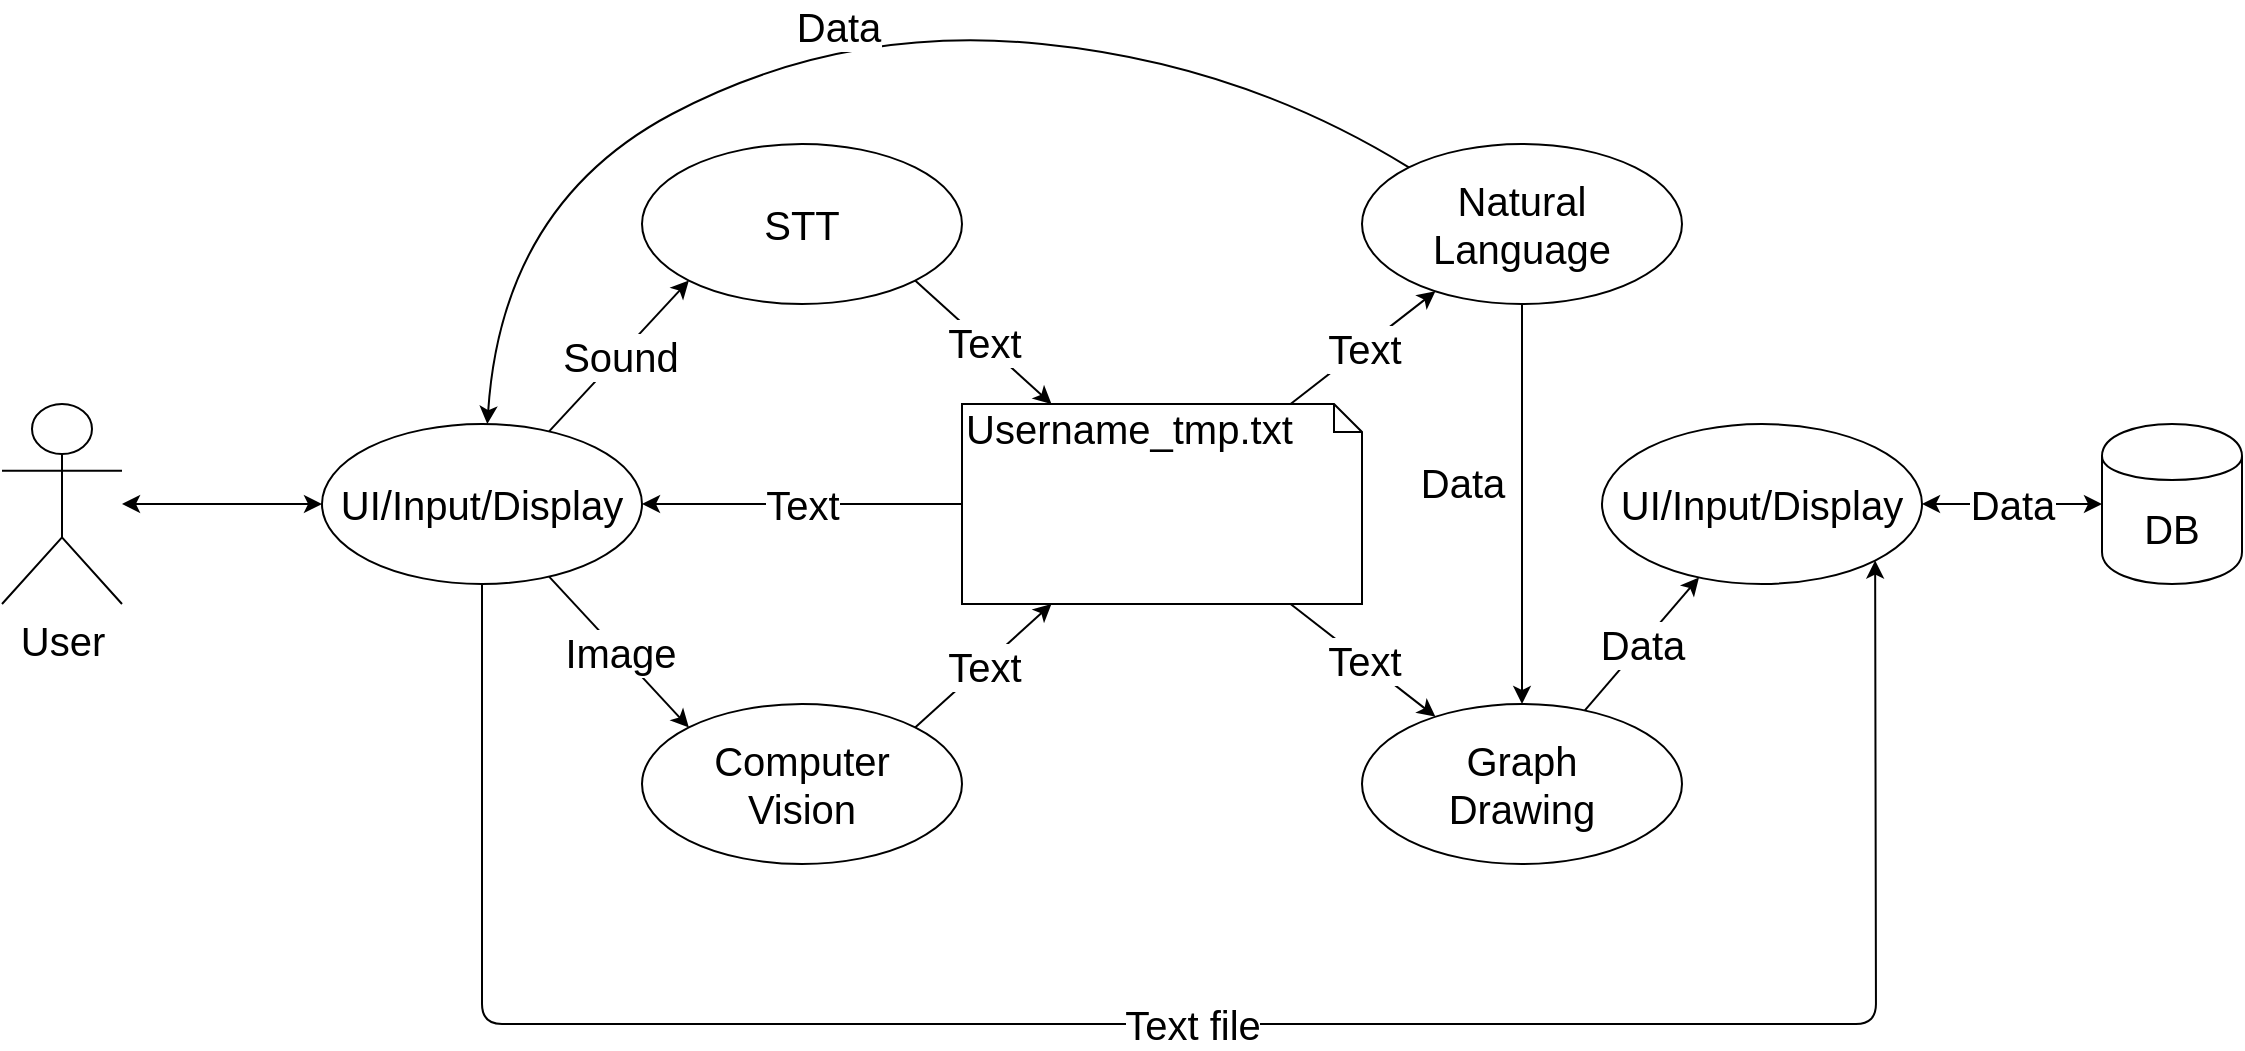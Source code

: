 <mxfile version="12.9.9" type="device"><diagram id="j4urGEbbc-N8vp3gL71Y" name="Page-1"><mxGraphModel dx="1314" dy="2100" grid="1" gridSize="10" guides="1" tooltips="1" connect="1" arrows="1" fold="1" page="1" pageScale="1" pageWidth="1169" pageHeight="827" math="0" shadow="0"><root><mxCell id="0"/><mxCell id="1" parent="0"/><mxCell id="zLlFVgc_bHuvh10YCe1o-2" value="&lt;font style=&quot;font-size: 20px&quot;&gt;User&lt;/font&gt;" style="shape=umlActor;verticalLabelPosition=bottom;labelBackgroundColor=#ffffff;verticalAlign=top;html=1;outlineConnect=0;" vertex="1" parent="1"><mxGeometry x="20" y="330" width="60" height="100" as="geometry"/></mxCell><mxCell id="zLlFVgc_bHuvh10YCe1o-4" value="&lt;font style=&quot;font-size: 20px&quot;&gt;UI/Input/Display&lt;/font&gt;" style="ellipse;whiteSpace=wrap;html=1;" vertex="1" parent="1"><mxGeometry x="180" y="340" width="160" height="80" as="geometry"/></mxCell><mxCell id="zLlFVgc_bHuvh10YCe1o-7" value="" style="endArrow=classic;startArrow=classic;html=1;entryX=0;entryY=0.5;entryDx=0;entryDy=0;strokeWidth=1;" edge="1" parent="1" source="zLlFVgc_bHuvh10YCe1o-2" target="zLlFVgc_bHuvh10YCe1o-4"><mxGeometry width="50" height="50" relative="1" as="geometry"><mxPoint x="190" y="440" as="sourcePoint"/><mxPoint x="240" y="390" as="targetPoint"/></mxGeometry></mxCell><mxCell id="zLlFVgc_bHuvh10YCe1o-8" value="&lt;span style=&quot;font-size: 20px&quot;&gt;STT&lt;/span&gt;" style="ellipse;whiteSpace=wrap;html=1;" vertex="1" parent="1"><mxGeometry x="340" y="200" width="160" height="80" as="geometry"/></mxCell><mxCell id="zLlFVgc_bHuvh10YCe1o-9" value="&lt;font style=&quot;font-size: 20px&quot;&gt;Computer&lt;br&gt;Vision&lt;br&gt;&lt;/font&gt;" style="ellipse;whiteSpace=wrap;html=1;" vertex="1" parent="1"><mxGeometry x="340" y="480" width="160" height="80" as="geometry"/></mxCell><mxCell id="zLlFVgc_bHuvh10YCe1o-16" value="&lt;font style=&quot;font-size: 20px&quot;&gt;Username_tmp.txt&lt;/font&gt;" style="shape=note;whiteSpace=wrap;html=1;size=14;verticalAlign=top;align=left;spacingTop=-6;fontSize=13;" vertex="1" parent="1"><mxGeometry x="500" y="330" width="200" height="100" as="geometry"/></mxCell><mxCell id="zLlFVgc_bHuvh10YCe1o-17" value="&lt;font style=&quot;font-size: 20px&quot;&gt;Graph&lt;br&gt;Drawing&lt;br&gt;&lt;/font&gt;" style="ellipse;whiteSpace=wrap;html=1;" vertex="1" parent="1"><mxGeometry x="700" y="480" width="160" height="80" as="geometry"/></mxCell><mxCell id="zLlFVgc_bHuvh10YCe1o-18" value="&lt;font style=&quot;font-size: 20px&quot;&gt;Natural Language&lt;br&gt;&lt;/font&gt;" style="ellipse;whiteSpace=wrap;html=1;" vertex="1" parent="1"><mxGeometry x="700" y="200" width="160" height="80" as="geometry"/></mxCell><mxCell id="zLlFVgc_bHuvh10YCe1o-19" value="&lt;font style=&quot;font-size: 20px&quot;&gt;UI/Input/Display&lt;/font&gt;" style="ellipse;whiteSpace=wrap;html=1;" vertex="1" parent="1"><mxGeometry x="820" y="340" width="160" height="80" as="geometry"/></mxCell><mxCell id="zLlFVgc_bHuvh10YCe1o-20" value="&lt;font style=&quot;font-size: 20px&quot;&gt;DB&lt;/font&gt;" style="shape=cylinder;whiteSpace=wrap;html=1;boundedLbl=1;backgroundOutline=1;fontSize=13;" vertex="1" parent="1"><mxGeometry x="1070" y="340" width="70" height="80" as="geometry"/></mxCell><mxCell id="zLlFVgc_bHuvh10YCe1o-24" value="&lt;font style=&quot;font-size: 20px&quot;&gt;Sound&lt;/font&gt;" style="endArrow=classic;html=1;strokeWidth=1;fontSize=13;entryX=0;entryY=1;entryDx=0;entryDy=0;" edge="1" parent="1" source="zLlFVgc_bHuvh10YCe1o-4" target="zLlFVgc_bHuvh10YCe1o-8"><mxGeometry width="50" height="50" relative="1" as="geometry"><mxPoint x="304" y="350" as="sourcePoint"/><mxPoint x="290" y="250" as="targetPoint"/></mxGeometry></mxCell><mxCell id="zLlFVgc_bHuvh10YCe1o-25" value="&lt;font style=&quot;font-size: 20px&quot;&gt;Image&lt;/font&gt;" style="endArrow=classic;html=1;strokeWidth=1;fontSize=13;entryX=0;entryY=0;entryDx=0;entryDy=0;" edge="1" parent="1" source="zLlFVgc_bHuvh10YCe1o-4" target="zLlFVgc_bHuvh10YCe1o-9"><mxGeometry width="50" height="50" relative="1" as="geometry"><mxPoint x="350" y="430" as="sourcePoint"/><mxPoint x="400" y="380" as="targetPoint"/></mxGeometry></mxCell><mxCell id="zLlFVgc_bHuvh10YCe1o-28" value="&lt;font style=&quot;font-size: 20px&quot;&gt;Text&lt;/font&gt;" style="endArrow=classic;html=1;strokeWidth=1;fontSize=13;exitX=1;exitY=1;exitDx=0;exitDy=0;" edge="1" parent="1" source="zLlFVgc_bHuvh10YCe1o-8" target="zLlFVgc_bHuvh10YCe1o-16"><mxGeometry width="50" height="50" relative="1" as="geometry"><mxPoint x="510" y="430" as="sourcePoint"/><mxPoint x="560" y="380" as="targetPoint"/></mxGeometry></mxCell><mxCell id="zLlFVgc_bHuvh10YCe1o-29" value="&lt;font style=&quot;font-size: 20px&quot;&gt;Text&lt;/font&gt;" style="endArrow=classic;html=1;strokeWidth=1;fontSize=13;exitX=1;exitY=0;exitDx=0;exitDy=0;" edge="1" parent="1" source="zLlFVgc_bHuvh10YCe1o-9" target="zLlFVgc_bHuvh10YCe1o-16"><mxGeometry width="50" height="50" relative="1" as="geometry"><mxPoint x="465" y="410" as="sourcePoint"/><mxPoint x="530.769" y="320" as="targetPoint"/></mxGeometry></mxCell><mxCell id="zLlFVgc_bHuvh10YCe1o-32" value="&lt;font style=&quot;font-size: 20px&quot;&gt;Text&lt;/font&gt;" style="endArrow=classic;html=1;strokeWidth=1;fontSize=13;entryX=1;entryY=0.5;entryDx=0;entryDy=0;exitX=0;exitY=0.5;exitDx=0;exitDy=0;exitPerimeter=0;" edge="1" parent="1" source="zLlFVgc_bHuvh10YCe1o-16" target="zLlFVgc_bHuvh10YCe1o-4"><mxGeometry width="50" height="50" relative="1" as="geometry"><mxPoint x="510" y="430" as="sourcePoint"/><mxPoint x="560" y="380" as="targetPoint"/></mxGeometry></mxCell><mxCell id="zLlFVgc_bHuvh10YCe1o-35" value="&lt;font style=&quot;font-size: 20px&quot;&gt;Text&lt;/font&gt;" style="endArrow=classic;html=1;strokeWidth=1;fontSize=13;" edge="1" parent="1" source="zLlFVgc_bHuvh10YCe1o-16" target="zLlFVgc_bHuvh10YCe1o-18"><mxGeometry width="50" height="50" relative="1" as="geometry"><mxPoint x="550" y="430" as="sourcePoint"/><mxPoint x="600" y="380" as="targetPoint"/></mxGeometry></mxCell><mxCell id="zLlFVgc_bHuvh10YCe1o-36" value="&lt;font style=&quot;font-size: 20px&quot;&gt;Text&lt;/font&gt;" style="endArrow=classic;html=1;strokeWidth=1;fontSize=13;" edge="1" parent="1" source="zLlFVgc_bHuvh10YCe1o-16" target="zLlFVgc_bHuvh10YCe1o-17"><mxGeometry width="50" height="50" relative="1" as="geometry"><mxPoint x="550" y="430" as="sourcePoint"/><mxPoint x="600" y="380" as="targetPoint"/></mxGeometry></mxCell><mxCell id="zLlFVgc_bHuvh10YCe1o-37" value="&lt;font style=&quot;font-size: 20px&quot;&gt;Data&lt;/font&gt;" style="curved=1;endArrow=classic;html=1;strokeWidth=1;fontSize=13;exitX=0;exitY=0;exitDx=0;exitDy=0;" edge="1" parent="1" source="zLlFVgc_bHuvh10YCe1o-18" target="zLlFVgc_bHuvh10YCe1o-4"><mxGeometry width="50" height="50" relative="1" as="geometry"><mxPoint x="430" y="430" as="sourcePoint"/><mxPoint x="480" y="380" as="targetPoint"/><Array as="points"><mxPoint x="640" y="160"/><mxPoint x="440" y="140"/><mxPoint x="270" y="230"/></Array></mxGeometry></mxCell><mxCell id="zLlFVgc_bHuvh10YCe1o-38" value="&lt;font style=&quot;font-size: 20px&quot;&gt;Data&lt;/font&gt;" style="endArrow=classic;html=1;strokeWidth=1;fontSize=13;" edge="1" parent="1" source="zLlFVgc_bHuvh10YCe1o-17" target="zLlFVgc_bHuvh10YCe1o-19"><mxGeometry width="50" height="50" relative="1" as="geometry"><mxPoint x="860" y="450" as="sourcePoint"/><mxPoint x="770" y="380" as="targetPoint"/></mxGeometry></mxCell><mxCell id="zLlFVgc_bHuvh10YCe1o-39" value="&lt;font style=&quot;font-size: 20px&quot;&gt;Data&lt;/font&gt;" style="endArrow=classic;startArrow=classic;html=1;strokeWidth=1;fontSize=13;exitX=1;exitY=0.5;exitDx=0;exitDy=0;" edge="1" parent="1" source="zLlFVgc_bHuvh10YCe1o-19" target="zLlFVgc_bHuvh10YCe1o-20"><mxGeometry width="50" height="50" relative="1" as="geometry"><mxPoint x="720" y="430" as="sourcePoint"/><mxPoint x="770" y="380" as="targetPoint"/></mxGeometry></mxCell><mxCell id="zLlFVgc_bHuvh10YCe1o-40" value="&lt;font style=&quot;font-size: 20px&quot;&gt;Text file&lt;/font&gt;" style="endArrow=classic;html=1;strokeWidth=1;fontSize=13;exitX=0.5;exitY=1;exitDx=0;exitDy=0;entryX=1;entryY=1;entryDx=0;entryDy=0;" edge="1" parent="1" source="zLlFVgc_bHuvh10YCe1o-4" target="zLlFVgc_bHuvh10YCe1o-19"><mxGeometry width="50" height="50" relative="1" as="geometry"><mxPoint x="500" y="630" as="sourcePoint"/><mxPoint x="550" y="580" as="targetPoint"/><Array as="points"><mxPoint x="260" y="640"/><mxPoint x="957" y="640"/></Array></mxGeometry></mxCell><mxCell id="zLlFVgc_bHuvh10YCe1o-41" value="&lt;font style=&quot;font-size: 20px&quot;&gt;Data&lt;/font&gt;" style="endArrow=classic;html=1;strokeWidth=1;fontSize=13;exitX=0.5;exitY=1;exitDx=0;exitDy=0;" edge="1" parent="1" source="zLlFVgc_bHuvh10YCe1o-18" target="zLlFVgc_bHuvh10YCe1o-17"><mxGeometry x="-0.1" y="-30" width="50" height="50" relative="1" as="geometry"><mxPoint x="620" y="590" as="sourcePoint"/><mxPoint x="670" y="540" as="targetPoint"/><mxPoint y="-1" as="offset"/></mxGeometry></mxCell></root></mxGraphModel></diagram></mxfile>